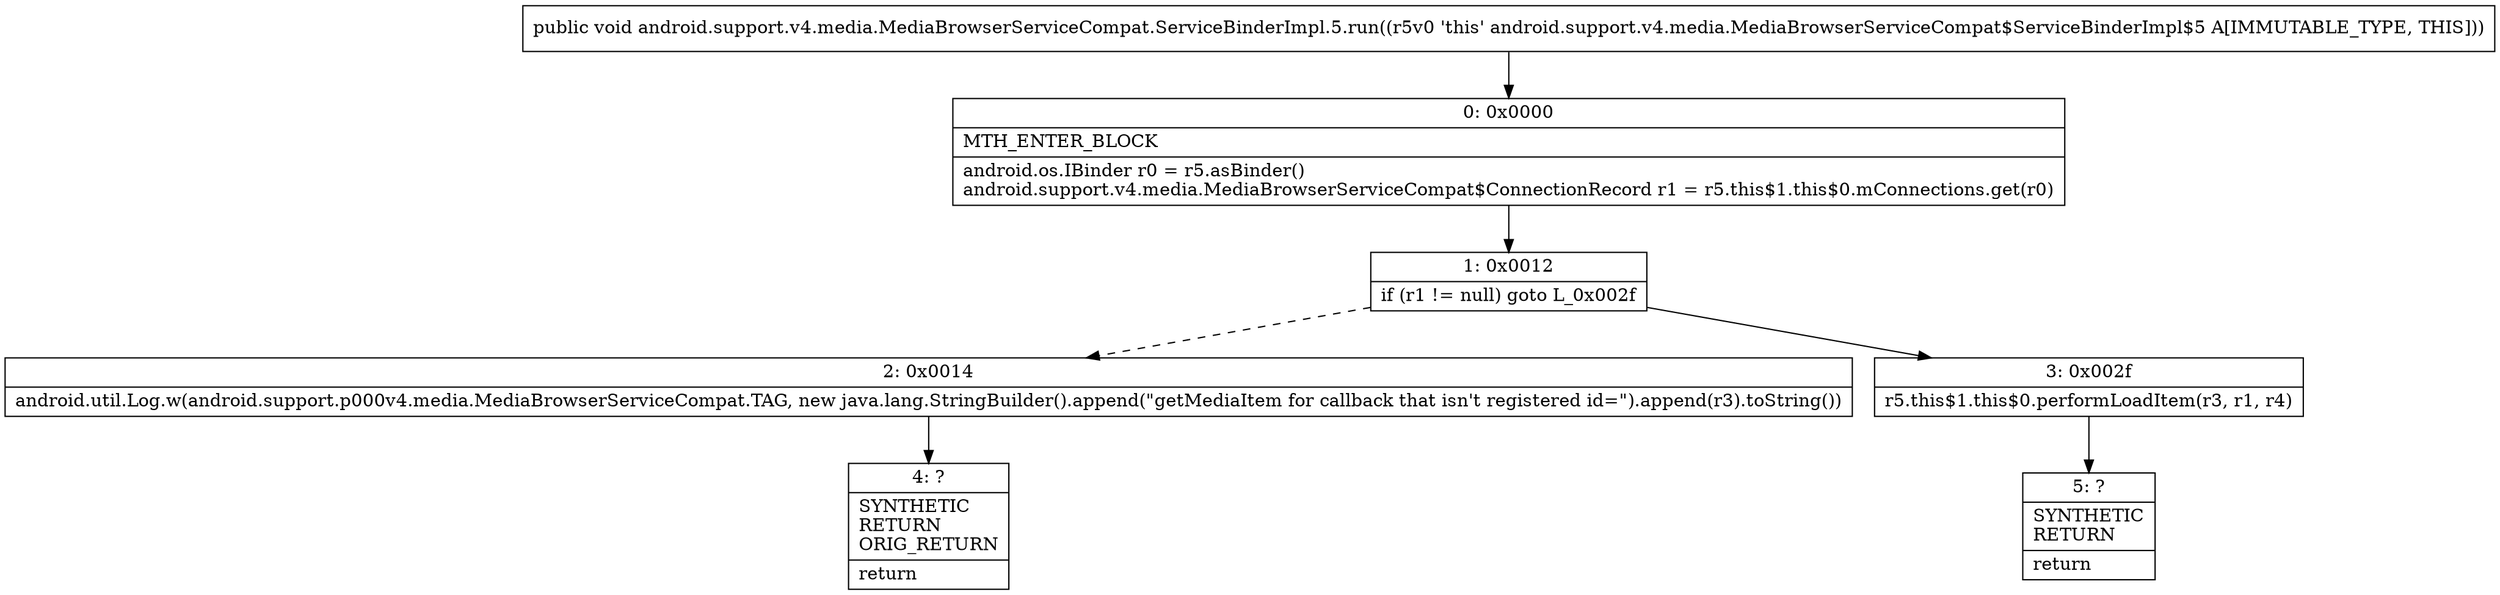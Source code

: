 digraph "CFG forandroid.support.v4.media.MediaBrowserServiceCompat.ServiceBinderImpl.5.run()V" {
Node_0 [shape=record,label="{0\:\ 0x0000|MTH_ENTER_BLOCK\l|android.os.IBinder r0 = r5.asBinder()\landroid.support.v4.media.MediaBrowserServiceCompat$ConnectionRecord r1 = r5.this$1.this$0.mConnections.get(r0)\l}"];
Node_1 [shape=record,label="{1\:\ 0x0012|if (r1 != null) goto L_0x002f\l}"];
Node_2 [shape=record,label="{2\:\ 0x0014|android.util.Log.w(android.support.p000v4.media.MediaBrowserServiceCompat.TAG, new java.lang.StringBuilder().append(\"getMediaItem for callback that isn't registered id=\").append(r3).toString())\l}"];
Node_3 [shape=record,label="{3\:\ 0x002f|r5.this$1.this$0.performLoadItem(r3, r1, r4)\l}"];
Node_4 [shape=record,label="{4\:\ ?|SYNTHETIC\lRETURN\lORIG_RETURN\l|return\l}"];
Node_5 [shape=record,label="{5\:\ ?|SYNTHETIC\lRETURN\l|return\l}"];
MethodNode[shape=record,label="{public void android.support.v4.media.MediaBrowserServiceCompat.ServiceBinderImpl.5.run((r5v0 'this' android.support.v4.media.MediaBrowserServiceCompat$ServiceBinderImpl$5 A[IMMUTABLE_TYPE, THIS])) }"];
MethodNode -> Node_0;
Node_0 -> Node_1;
Node_1 -> Node_2[style=dashed];
Node_1 -> Node_3;
Node_2 -> Node_4;
Node_3 -> Node_5;
}


